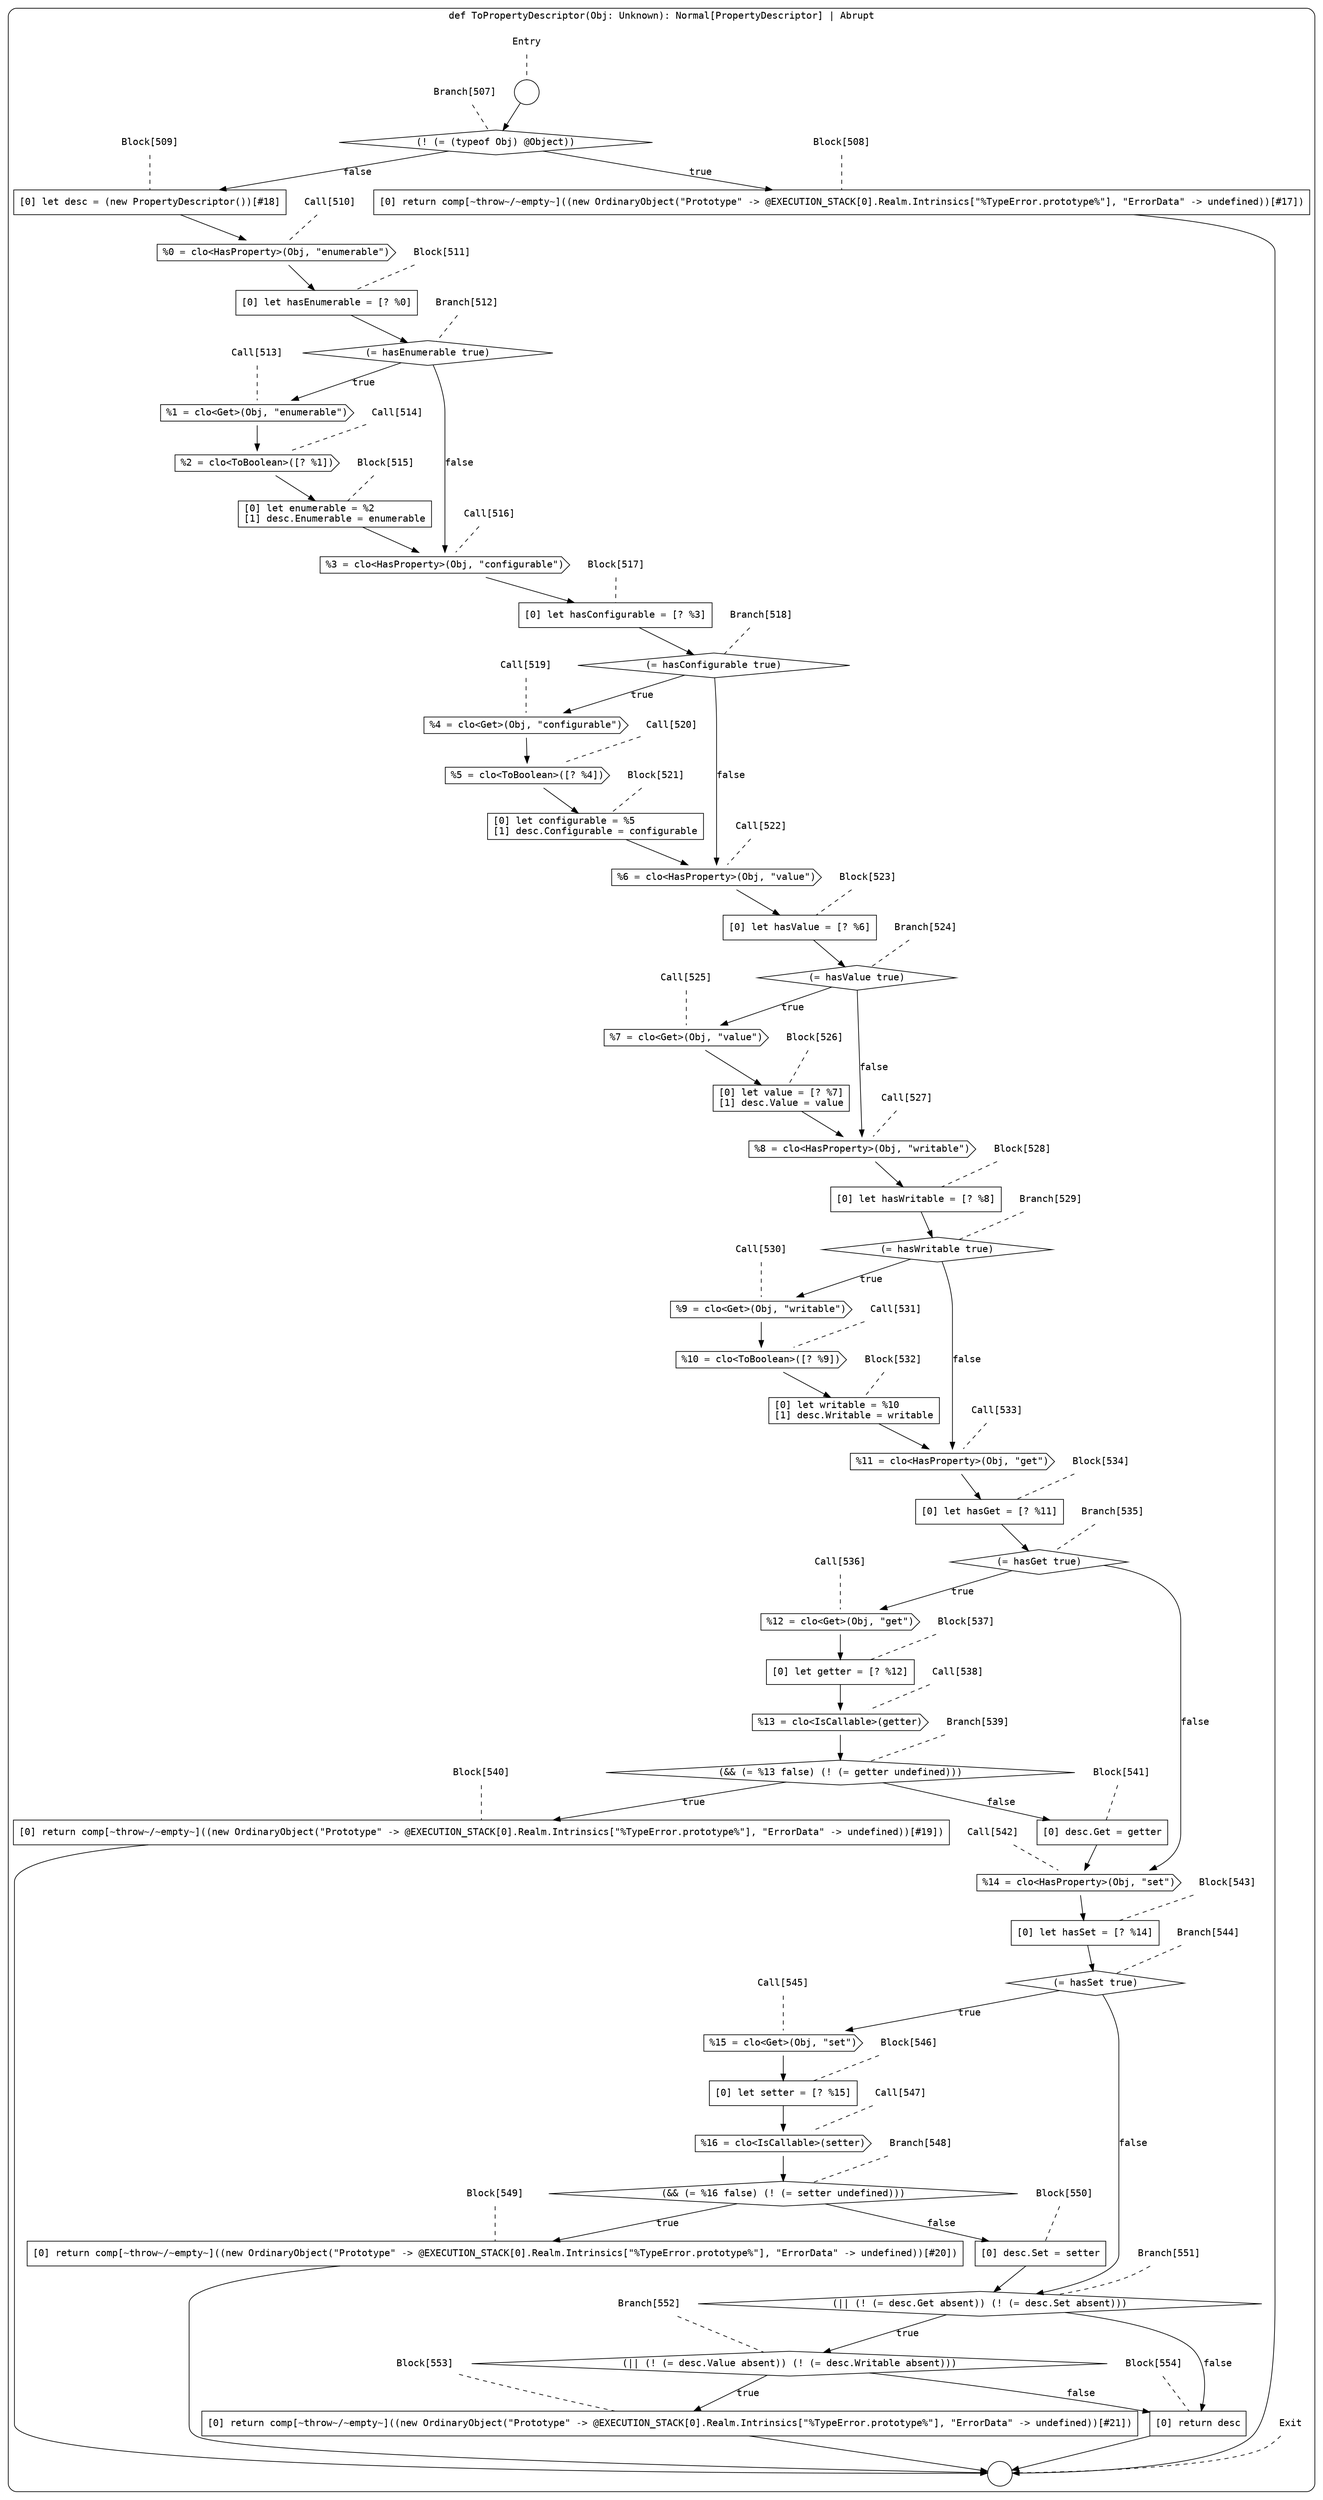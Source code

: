 digraph {
  graph [fontname = "Consolas"]
  node [fontname = "Consolas"]
  edge [fontname = "Consolas"]
  subgraph cluster71 {
    label = "def ToPropertyDescriptor(Obj: Unknown): Normal[PropertyDescriptor] | Abrupt"
    style = rounded
    cluster71_entry_name [shape=none, label=<<font color="black">Entry</font>>]
    cluster71_entry_name -> cluster71_entry [arrowhead=none, color="black", style=dashed]
    cluster71_entry [shape=circle label=" " color="black" fillcolor="white" style=filled]
    cluster71_entry -> node507 [color="black"]
    cluster71_exit_name [shape=none, label=<<font color="black">Exit</font>>]
    cluster71_exit_name -> cluster71_exit [arrowhead=none, color="black", style=dashed]
    cluster71_exit [shape=circle label=" " color="black" fillcolor="white" style=filled]
    node507_name [shape=none, label=<<font color="black">Branch[507]</font>>]
    node507_name -> node507 [arrowhead=none, color="black", style=dashed]
    node507 [shape=diamond, label=<<font color="black">(! (= (typeof Obj) @Object))</font>> color="black" fillcolor="white", style=filled]
    node507 -> node508 [label=<<font color="black">true</font>> color="black"]
    node507 -> node509 [label=<<font color="black">false</font>> color="black"]
    node508_name [shape=none, label=<<font color="black">Block[508]</font>>]
    node508_name -> node508 [arrowhead=none, color="black", style=dashed]
    node508 [shape=box, label=<<font color="black">[0] return comp[~throw~/~empty~]((new OrdinaryObject(&quot;Prototype&quot; -&gt; @EXECUTION_STACK[0].Realm.Intrinsics[&quot;%TypeError.prototype%&quot;], &quot;ErrorData&quot; -&gt; undefined))[#17])<BR ALIGN="LEFT"/></font>> color="black" fillcolor="white", style=filled]
    node508 -> cluster71_exit [color="black"]
    node509_name [shape=none, label=<<font color="black">Block[509]</font>>]
    node509_name -> node509 [arrowhead=none, color="black", style=dashed]
    node509 [shape=box, label=<<font color="black">[0] let desc = (new PropertyDescriptor())[#18]<BR ALIGN="LEFT"/></font>> color="black" fillcolor="white", style=filled]
    node509 -> node510 [color="black"]
    node510_name [shape=none, label=<<font color="black">Call[510]</font>>]
    node510_name -> node510 [arrowhead=none, color="black", style=dashed]
    node510 [shape=cds, label=<<font color="black">%0 = clo&lt;HasProperty&gt;(Obj, &quot;enumerable&quot;)</font>> color="black" fillcolor="white", style=filled]
    node510 -> node511 [color="black"]
    node511_name [shape=none, label=<<font color="black">Block[511]</font>>]
    node511_name -> node511 [arrowhead=none, color="black", style=dashed]
    node511 [shape=box, label=<<font color="black">[0] let hasEnumerable = [? %0]<BR ALIGN="LEFT"/></font>> color="black" fillcolor="white", style=filled]
    node511 -> node512 [color="black"]
    node512_name [shape=none, label=<<font color="black">Branch[512]</font>>]
    node512_name -> node512 [arrowhead=none, color="black", style=dashed]
    node512 [shape=diamond, label=<<font color="black">(= hasEnumerable true)</font>> color="black" fillcolor="white", style=filled]
    node512 -> node513 [label=<<font color="black">true</font>> color="black"]
    node512 -> node516 [label=<<font color="black">false</font>> color="black"]
    node513_name [shape=none, label=<<font color="black">Call[513]</font>>]
    node513_name -> node513 [arrowhead=none, color="black", style=dashed]
    node513 [shape=cds, label=<<font color="black">%1 = clo&lt;Get&gt;(Obj, &quot;enumerable&quot;)</font>> color="black" fillcolor="white", style=filled]
    node513 -> node514 [color="black"]
    node516_name [shape=none, label=<<font color="black">Call[516]</font>>]
    node516_name -> node516 [arrowhead=none, color="black", style=dashed]
    node516 [shape=cds, label=<<font color="black">%3 = clo&lt;HasProperty&gt;(Obj, &quot;configurable&quot;)</font>> color="black" fillcolor="white", style=filled]
    node516 -> node517 [color="black"]
    node514_name [shape=none, label=<<font color="black">Call[514]</font>>]
    node514_name -> node514 [arrowhead=none, color="black", style=dashed]
    node514 [shape=cds, label=<<font color="black">%2 = clo&lt;ToBoolean&gt;([? %1])</font>> color="black" fillcolor="white", style=filled]
    node514 -> node515 [color="black"]
    node517_name [shape=none, label=<<font color="black">Block[517]</font>>]
    node517_name -> node517 [arrowhead=none, color="black", style=dashed]
    node517 [shape=box, label=<<font color="black">[0] let hasConfigurable = [? %3]<BR ALIGN="LEFT"/></font>> color="black" fillcolor="white", style=filled]
    node517 -> node518 [color="black"]
    node515_name [shape=none, label=<<font color="black">Block[515]</font>>]
    node515_name -> node515 [arrowhead=none, color="black", style=dashed]
    node515 [shape=box, label=<<font color="black">[0] let enumerable = %2<BR ALIGN="LEFT"/>[1] desc.Enumerable = enumerable<BR ALIGN="LEFT"/></font>> color="black" fillcolor="white", style=filled]
    node515 -> node516 [color="black"]
    node518_name [shape=none, label=<<font color="black">Branch[518]</font>>]
    node518_name -> node518 [arrowhead=none, color="black", style=dashed]
    node518 [shape=diamond, label=<<font color="black">(= hasConfigurable true)</font>> color="black" fillcolor="white", style=filled]
    node518 -> node519 [label=<<font color="black">true</font>> color="black"]
    node518 -> node522 [label=<<font color="black">false</font>> color="black"]
    node519_name [shape=none, label=<<font color="black">Call[519]</font>>]
    node519_name -> node519 [arrowhead=none, color="black", style=dashed]
    node519 [shape=cds, label=<<font color="black">%4 = clo&lt;Get&gt;(Obj, &quot;configurable&quot;)</font>> color="black" fillcolor="white", style=filled]
    node519 -> node520 [color="black"]
    node522_name [shape=none, label=<<font color="black">Call[522]</font>>]
    node522_name -> node522 [arrowhead=none, color="black", style=dashed]
    node522 [shape=cds, label=<<font color="black">%6 = clo&lt;HasProperty&gt;(Obj, &quot;value&quot;)</font>> color="black" fillcolor="white", style=filled]
    node522 -> node523 [color="black"]
    node520_name [shape=none, label=<<font color="black">Call[520]</font>>]
    node520_name -> node520 [arrowhead=none, color="black", style=dashed]
    node520 [shape=cds, label=<<font color="black">%5 = clo&lt;ToBoolean&gt;([? %4])</font>> color="black" fillcolor="white", style=filled]
    node520 -> node521 [color="black"]
    node523_name [shape=none, label=<<font color="black">Block[523]</font>>]
    node523_name -> node523 [arrowhead=none, color="black", style=dashed]
    node523 [shape=box, label=<<font color="black">[0] let hasValue = [? %6]<BR ALIGN="LEFT"/></font>> color="black" fillcolor="white", style=filled]
    node523 -> node524 [color="black"]
    node521_name [shape=none, label=<<font color="black">Block[521]</font>>]
    node521_name -> node521 [arrowhead=none, color="black", style=dashed]
    node521 [shape=box, label=<<font color="black">[0] let configurable = %5<BR ALIGN="LEFT"/>[1] desc.Configurable = configurable<BR ALIGN="LEFT"/></font>> color="black" fillcolor="white", style=filled]
    node521 -> node522 [color="black"]
    node524_name [shape=none, label=<<font color="black">Branch[524]</font>>]
    node524_name -> node524 [arrowhead=none, color="black", style=dashed]
    node524 [shape=diamond, label=<<font color="black">(= hasValue true)</font>> color="black" fillcolor="white", style=filled]
    node524 -> node525 [label=<<font color="black">true</font>> color="black"]
    node524 -> node527 [label=<<font color="black">false</font>> color="black"]
    node525_name [shape=none, label=<<font color="black">Call[525]</font>>]
    node525_name -> node525 [arrowhead=none, color="black", style=dashed]
    node525 [shape=cds, label=<<font color="black">%7 = clo&lt;Get&gt;(Obj, &quot;value&quot;)</font>> color="black" fillcolor="white", style=filled]
    node525 -> node526 [color="black"]
    node527_name [shape=none, label=<<font color="black">Call[527]</font>>]
    node527_name -> node527 [arrowhead=none, color="black", style=dashed]
    node527 [shape=cds, label=<<font color="black">%8 = clo&lt;HasProperty&gt;(Obj, &quot;writable&quot;)</font>> color="black" fillcolor="white", style=filled]
    node527 -> node528 [color="black"]
    node526_name [shape=none, label=<<font color="black">Block[526]</font>>]
    node526_name -> node526 [arrowhead=none, color="black", style=dashed]
    node526 [shape=box, label=<<font color="black">[0] let value = [? %7]<BR ALIGN="LEFT"/>[1] desc.Value = value<BR ALIGN="LEFT"/></font>> color="black" fillcolor="white", style=filled]
    node526 -> node527 [color="black"]
    node528_name [shape=none, label=<<font color="black">Block[528]</font>>]
    node528_name -> node528 [arrowhead=none, color="black", style=dashed]
    node528 [shape=box, label=<<font color="black">[0] let hasWritable = [? %8]<BR ALIGN="LEFT"/></font>> color="black" fillcolor="white", style=filled]
    node528 -> node529 [color="black"]
    node529_name [shape=none, label=<<font color="black">Branch[529]</font>>]
    node529_name -> node529 [arrowhead=none, color="black", style=dashed]
    node529 [shape=diamond, label=<<font color="black">(= hasWritable true)</font>> color="black" fillcolor="white", style=filled]
    node529 -> node530 [label=<<font color="black">true</font>> color="black"]
    node529 -> node533 [label=<<font color="black">false</font>> color="black"]
    node530_name [shape=none, label=<<font color="black">Call[530]</font>>]
    node530_name -> node530 [arrowhead=none, color="black", style=dashed]
    node530 [shape=cds, label=<<font color="black">%9 = clo&lt;Get&gt;(Obj, &quot;writable&quot;)</font>> color="black" fillcolor="white", style=filled]
    node530 -> node531 [color="black"]
    node533_name [shape=none, label=<<font color="black">Call[533]</font>>]
    node533_name -> node533 [arrowhead=none, color="black", style=dashed]
    node533 [shape=cds, label=<<font color="black">%11 = clo&lt;HasProperty&gt;(Obj, &quot;get&quot;)</font>> color="black" fillcolor="white", style=filled]
    node533 -> node534 [color="black"]
    node531_name [shape=none, label=<<font color="black">Call[531]</font>>]
    node531_name -> node531 [arrowhead=none, color="black", style=dashed]
    node531 [shape=cds, label=<<font color="black">%10 = clo&lt;ToBoolean&gt;([? %9])</font>> color="black" fillcolor="white", style=filled]
    node531 -> node532 [color="black"]
    node534_name [shape=none, label=<<font color="black">Block[534]</font>>]
    node534_name -> node534 [arrowhead=none, color="black", style=dashed]
    node534 [shape=box, label=<<font color="black">[0] let hasGet = [? %11]<BR ALIGN="LEFT"/></font>> color="black" fillcolor="white", style=filled]
    node534 -> node535 [color="black"]
    node532_name [shape=none, label=<<font color="black">Block[532]</font>>]
    node532_name -> node532 [arrowhead=none, color="black", style=dashed]
    node532 [shape=box, label=<<font color="black">[0] let writable = %10<BR ALIGN="LEFT"/>[1] desc.Writable = writable<BR ALIGN="LEFT"/></font>> color="black" fillcolor="white", style=filled]
    node532 -> node533 [color="black"]
    node535_name [shape=none, label=<<font color="black">Branch[535]</font>>]
    node535_name -> node535 [arrowhead=none, color="black", style=dashed]
    node535 [shape=diamond, label=<<font color="black">(= hasGet true)</font>> color="black" fillcolor="white", style=filled]
    node535 -> node536 [label=<<font color="black">true</font>> color="black"]
    node535 -> node542 [label=<<font color="black">false</font>> color="black"]
    node536_name [shape=none, label=<<font color="black">Call[536]</font>>]
    node536_name -> node536 [arrowhead=none, color="black", style=dashed]
    node536 [shape=cds, label=<<font color="black">%12 = clo&lt;Get&gt;(Obj, &quot;get&quot;)</font>> color="black" fillcolor="white", style=filled]
    node536 -> node537 [color="black"]
    node542_name [shape=none, label=<<font color="black">Call[542]</font>>]
    node542_name -> node542 [arrowhead=none, color="black", style=dashed]
    node542 [shape=cds, label=<<font color="black">%14 = clo&lt;HasProperty&gt;(Obj, &quot;set&quot;)</font>> color="black" fillcolor="white", style=filled]
    node542 -> node543 [color="black"]
    node537_name [shape=none, label=<<font color="black">Block[537]</font>>]
    node537_name -> node537 [arrowhead=none, color="black", style=dashed]
    node537 [shape=box, label=<<font color="black">[0] let getter = [? %12]<BR ALIGN="LEFT"/></font>> color="black" fillcolor="white", style=filled]
    node537 -> node538 [color="black"]
    node543_name [shape=none, label=<<font color="black">Block[543]</font>>]
    node543_name -> node543 [arrowhead=none, color="black", style=dashed]
    node543 [shape=box, label=<<font color="black">[0] let hasSet = [? %14]<BR ALIGN="LEFT"/></font>> color="black" fillcolor="white", style=filled]
    node543 -> node544 [color="black"]
    node538_name [shape=none, label=<<font color="black">Call[538]</font>>]
    node538_name -> node538 [arrowhead=none, color="black", style=dashed]
    node538 [shape=cds, label=<<font color="black">%13 = clo&lt;IsCallable&gt;(getter)</font>> color="black" fillcolor="white", style=filled]
    node538 -> node539 [color="black"]
    node544_name [shape=none, label=<<font color="black">Branch[544]</font>>]
    node544_name -> node544 [arrowhead=none, color="black", style=dashed]
    node544 [shape=diamond, label=<<font color="black">(= hasSet true)</font>> color="black" fillcolor="white", style=filled]
    node544 -> node545 [label=<<font color="black">true</font>> color="black"]
    node544 -> node551 [label=<<font color="black">false</font>> color="black"]
    node539_name [shape=none, label=<<font color="black">Branch[539]</font>>]
    node539_name -> node539 [arrowhead=none, color="black", style=dashed]
    node539 [shape=diamond, label=<<font color="black">(&amp;&amp; (= %13 false) (! (= getter undefined)))</font>> color="black" fillcolor="white", style=filled]
    node539 -> node540 [label=<<font color="black">true</font>> color="black"]
    node539 -> node541 [label=<<font color="black">false</font>> color="black"]
    node545_name [shape=none, label=<<font color="black">Call[545]</font>>]
    node545_name -> node545 [arrowhead=none, color="black", style=dashed]
    node545 [shape=cds, label=<<font color="black">%15 = clo&lt;Get&gt;(Obj, &quot;set&quot;)</font>> color="black" fillcolor="white", style=filled]
    node545 -> node546 [color="black"]
    node551_name [shape=none, label=<<font color="black">Branch[551]</font>>]
    node551_name -> node551 [arrowhead=none, color="black", style=dashed]
    node551 [shape=diamond, label=<<font color="black">(|| (! (= desc.Get absent)) (! (= desc.Set absent)))</font>> color="black" fillcolor="white", style=filled]
    node551 -> node552 [label=<<font color="black">true</font>> color="black"]
    node551 -> node554 [label=<<font color="black">false</font>> color="black"]
    node540_name [shape=none, label=<<font color="black">Block[540]</font>>]
    node540_name -> node540 [arrowhead=none, color="black", style=dashed]
    node540 [shape=box, label=<<font color="black">[0] return comp[~throw~/~empty~]((new OrdinaryObject(&quot;Prototype&quot; -&gt; @EXECUTION_STACK[0].Realm.Intrinsics[&quot;%TypeError.prototype%&quot;], &quot;ErrorData&quot; -&gt; undefined))[#19])<BR ALIGN="LEFT"/></font>> color="black" fillcolor="white", style=filled]
    node540 -> cluster71_exit [color="black"]
    node541_name [shape=none, label=<<font color="black">Block[541]</font>>]
    node541_name -> node541 [arrowhead=none, color="black", style=dashed]
    node541 [shape=box, label=<<font color="black">[0] desc.Get = getter<BR ALIGN="LEFT"/></font>> color="black" fillcolor="white", style=filled]
    node541 -> node542 [color="black"]
    node546_name [shape=none, label=<<font color="black">Block[546]</font>>]
    node546_name -> node546 [arrowhead=none, color="black", style=dashed]
    node546 [shape=box, label=<<font color="black">[0] let setter = [? %15]<BR ALIGN="LEFT"/></font>> color="black" fillcolor="white", style=filled]
    node546 -> node547 [color="black"]
    node552_name [shape=none, label=<<font color="black">Branch[552]</font>>]
    node552_name -> node552 [arrowhead=none, color="black", style=dashed]
    node552 [shape=diamond, label=<<font color="black">(|| (! (= desc.Value absent)) (! (= desc.Writable absent)))</font>> color="black" fillcolor="white", style=filled]
    node552 -> node553 [label=<<font color="black">true</font>> color="black"]
    node552 -> node554 [label=<<font color="black">false</font>> color="black"]
    node554_name [shape=none, label=<<font color="black">Block[554]</font>>]
    node554_name -> node554 [arrowhead=none, color="black", style=dashed]
    node554 [shape=box, label=<<font color="black">[0] return desc<BR ALIGN="LEFT"/></font>> color="black" fillcolor="white", style=filled]
    node554 -> cluster71_exit [color="black"]
    node547_name [shape=none, label=<<font color="black">Call[547]</font>>]
    node547_name -> node547 [arrowhead=none, color="black", style=dashed]
    node547 [shape=cds, label=<<font color="black">%16 = clo&lt;IsCallable&gt;(setter)</font>> color="black" fillcolor="white", style=filled]
    node547 -> node548 [color="black"]
    node553_name [shape=none, label=<<font color="black">Block[553]</font>>]
    node553_name -> node553 [arrowhead=none, color="black", style=dashed]
    node553 [shape=box, label=<<font color="black">[0] return comp[~throw~/~empty~]((new OrdinaryObject(&quot;Prototype&quot; -&gt; @EXECUTION_STACK[0].Realm.Intrinsics[&quot;%TypeError.prototype%&quot;], &quot;ErrorData&quot; -&gt; undefined))[#21])<BR ALIGN="LEFT"/></font>> color="black" fillcolor="white", style=filled]
    node553 -> cluster71_exit [color="black"]
    node548_name [shape=none, label=<<font color="black">Branch[548]</font>>]
    node548_name -> node548 [arrowhead=none, color="black", style=dashed]
    node548 [shape=diamond, label=<<font color="black">(&amp;&amp; (= %16 false) (! (= setter undefined)))</font>> color="black" fillcolor="white", style=filled]
    node548 -> node549 [label=<<font color="black">true</font>> color="black"]
    node548 -> node550 [label=<<font color="black">false</font>> color="black"]
    node549_name [shape=none, label=<<font color="black">Block[549]</font>>]
    node549_name -> node549 [arrowhead=none, color="black", style=dashed]
    node549 [shape=box, label=<<font color="black">[0] return comp[~throw~/~empty~]((new OrdinaryObject(&quot;Prototype&quot; -&gt; @EXECUTION_STACK[0].Realm.Intrinsics[&quot;%TypeError.prototype%&quot;], &quot;ErrorData&quot; -&gt; undefined))[#20])<BR ALIGN="LEFT"/></font>> color="black" fillcolor="white", style=filled]
    node549 -> cluster71_exit [color="black"]
    node550_name [shape=none, label=<<font color="black">Block[550]</font>>]
    node550_name -> node550 [arrowhead=none, color="black", style=dashed]
    node550 [shape=box, label=<<font color="black">[0] desc.Set = setter<BR ALIGN="LEFT"/></font>> color="black" fillcolor="white", style=filled]
    node550 -> node551 [color="black"]
  }
}